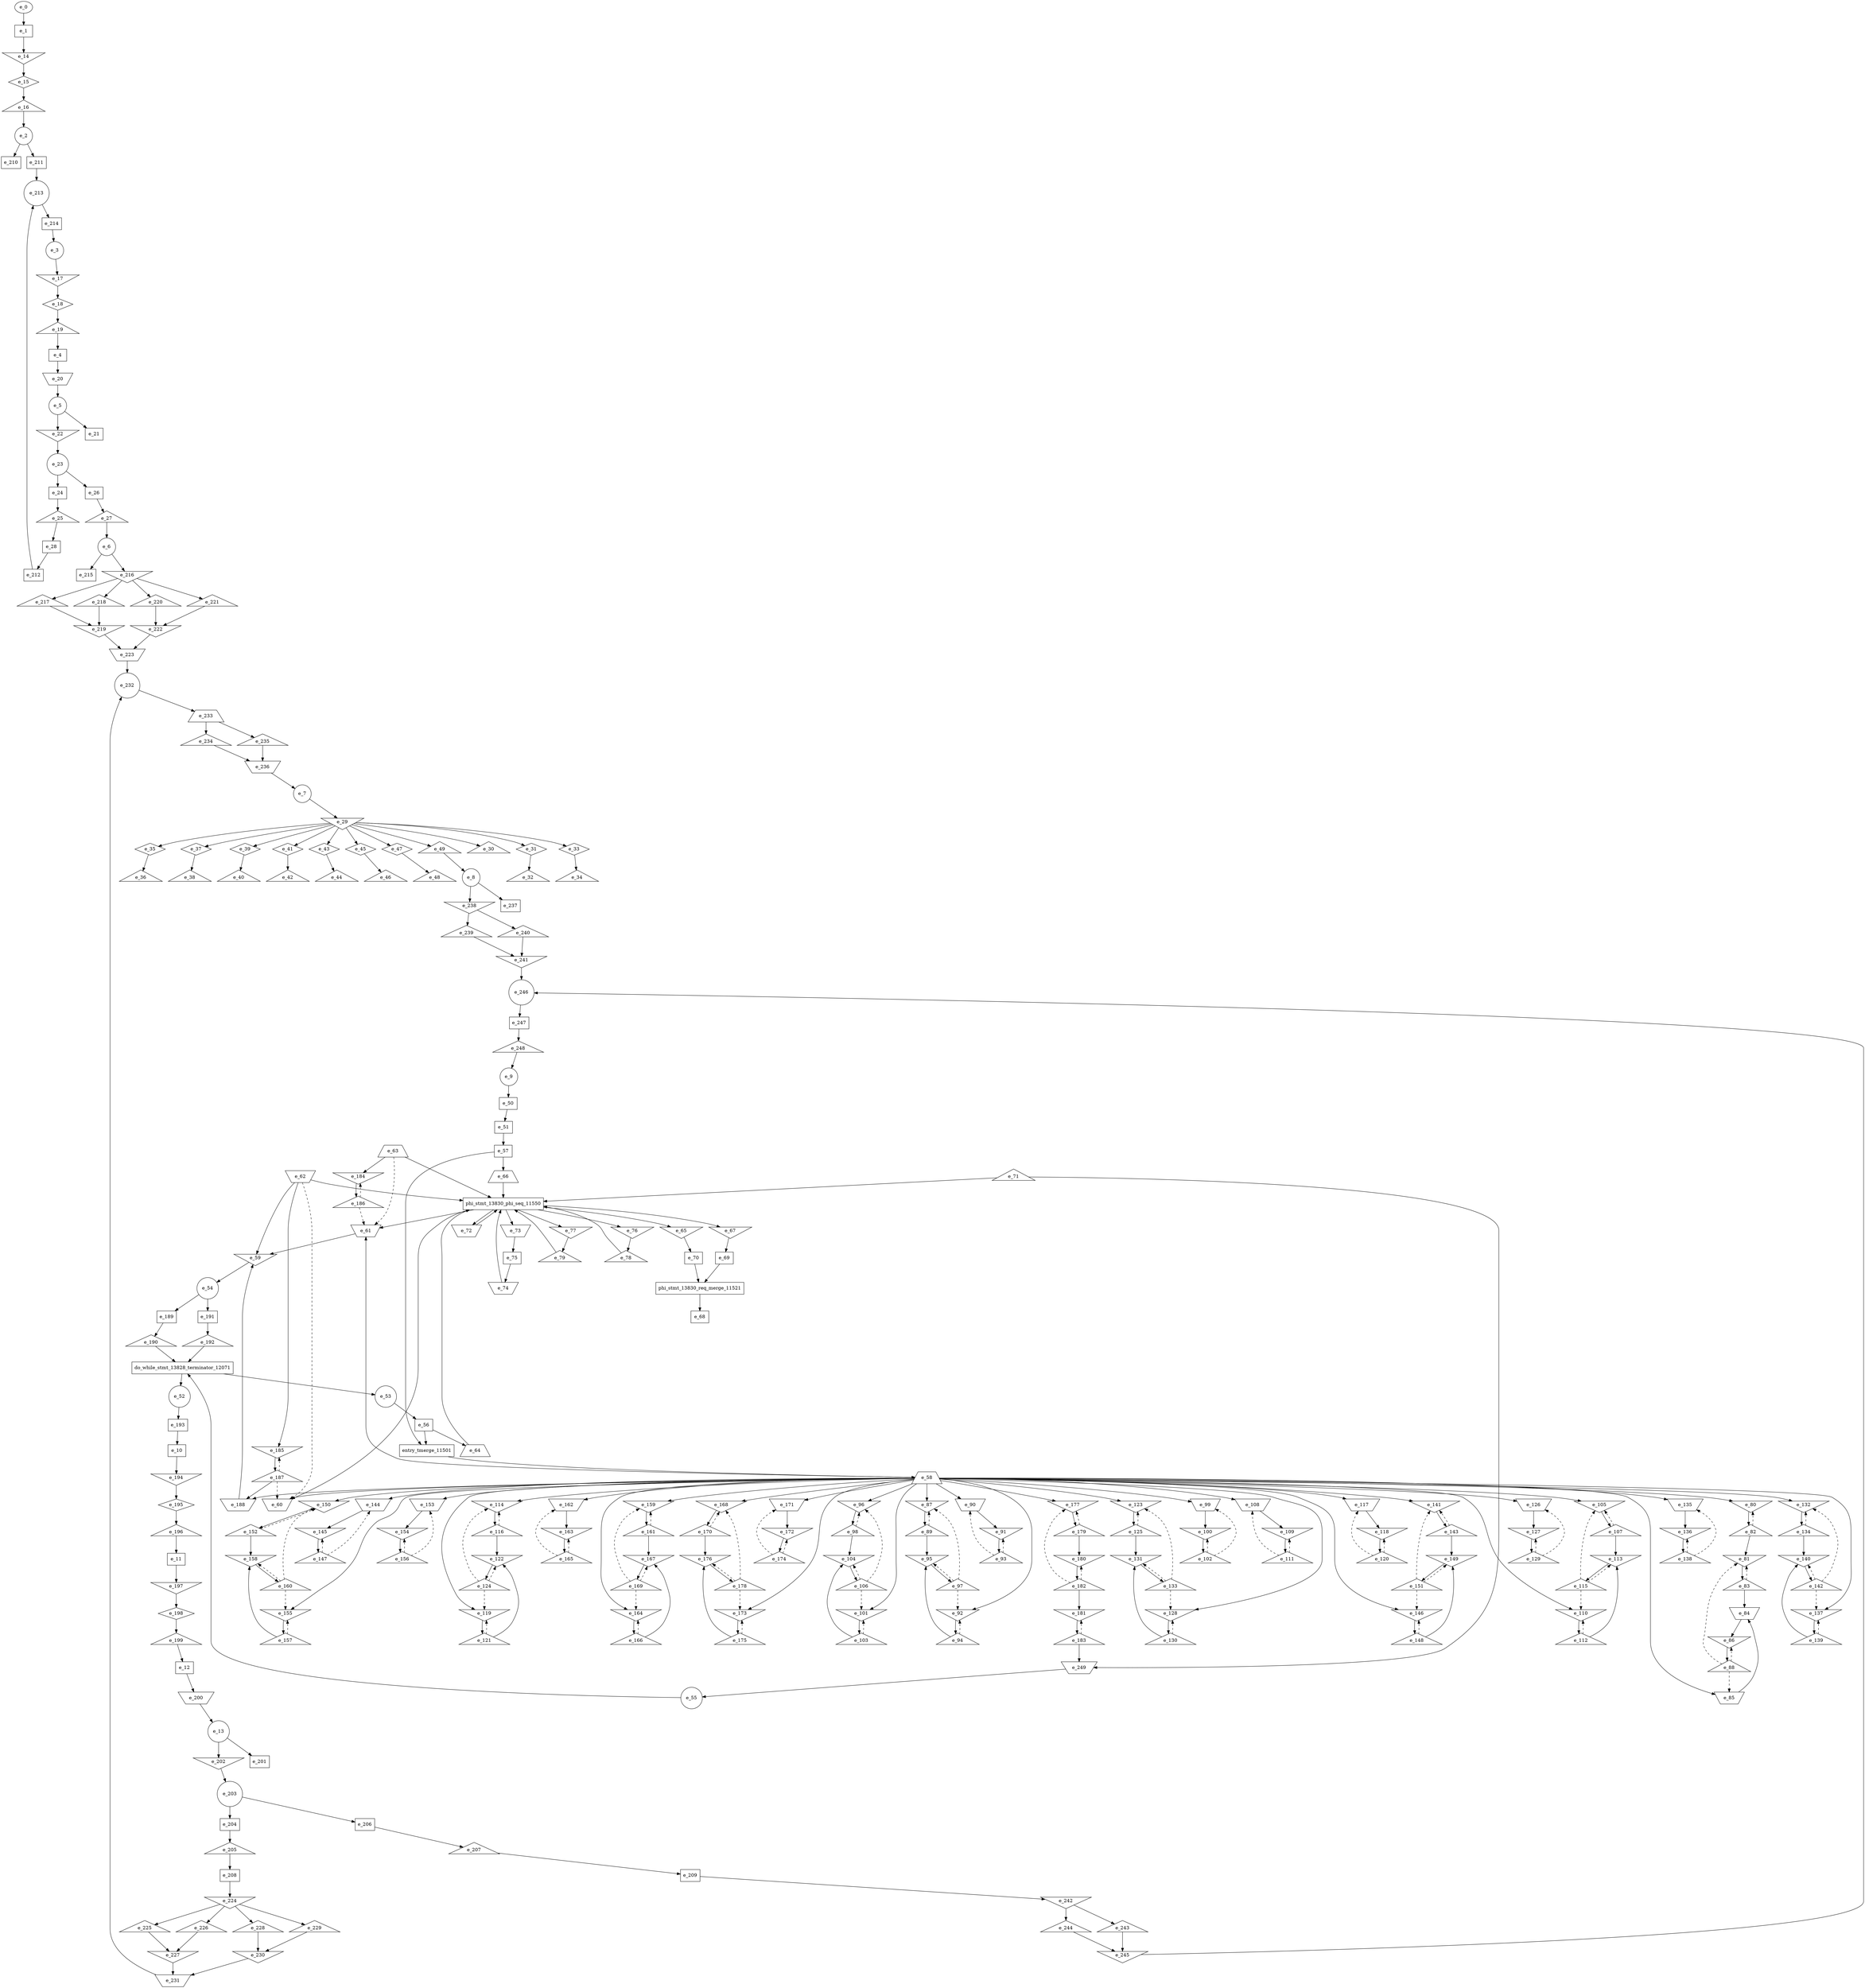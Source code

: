 digraph control_path {
  e_0: entry_node : n ;
  e_1 [shape = dot];
  e_2 [shape = circle];
  e_3 [shape = circle];
  e_4 [shape = dot];
  e_5 [shape = circle];
  e_6 [shape = circle];
  e_7 [shape = circle];
  e_8 [shape = circle];
  e_9 [shape = circle];
  e_10 [shape = dot];
  e_11 [shape = dot];
  e_12 [shape = dot];
  e_13 [shape = circle];
  e_14 [shape = invtriangle];
  e_15 [shape = diamond];
  e_16 [shape = triangle];
  e_17 [shape = invtriangle];
  e_18 [shape = diamond];
  e_19 [shape = triangle];
  e_20 [shape = invtrapezium];
  e_21 [shape = dot];
  e_22 [shape = invtriangle];
  e_23 [shape = circle];
  e_24 [shape = dot];
  e_25 [shape = triangle];
  e_26 [shape = dot];
  e_27 [shape = triangle];
  e_28 [shape = dot];
  e_29 [shape = invtriangle];
  e_30 [shape = triangle];
  e_31 [shape = diamond];
  e_32 [shape = triangle];
  e_33 [shape = diamond];
  e_34 [shape = triangle];
  e_35 [shape = diamond];
  e_36 [shape = triangle];
  e_37 [shape = diamond];
  e_38 [shape = triangle];
  e_39 [shape = diamond];
  e_40 [shape = triangle];
  e_41 [shape = diamond];
  e_42 [shape = triangle];
  e_43 [shape = diamond];
  e_44 [shape = triangle];
  e_45 [shape = diamond];
  e_46 [shape = triangle];
  e_47 [shape = diamond];
  e_48 [shape = triangle];
  e_49 [shape = triangle];
  e_50 [shape = dot];
  e_51 [shape = dot];
  e_52 [shape = circle];
  e_53 [shape = circle];
  e_54 [shape = circle];
  e_55 [shape = circle];
  e_56 [shape = dot];
  e_57 [shape = dot];
  e_58 [shape = trapezium];
  e_59 [shape = invtriangle];
  e_60 [shape = invtrapezium];
  e_61 [shape = invtrapezium];
  e_62 [shape = invtrapezium];
  e_63 [shape = trapezium];
  e_64 [shape = trapezium];
  e_65 [shape = invtriangle];
  e_66 [shape = trapezium];
  e_67 [shape = invtriangle];
  e_68 [shape = dot];
  e_69 [shape = dot];
  e_70 [shape = dot];
  e_71 [shape = triangle];
  e_72 [shape = invtrapezium];
  e_73 [shape = invtrapezium];
  e_74 [shape = invtrapezium];
  e_75 [shape = dot];
  e_76 [shape = invtriangle];
  e_77 [shape = invtriangle];
  e_78 [shape = triangle];
  e_79 [shape = triangle];
  e_80 [shape = invtriangle];
  e_81 [shape = invtriangle];
  e_82 [shape = triangle];
  e_83 [shape = triangle];
  e_84 [shape = invtrapezium];
  e_85 [shape = invtrapezium];
  e_86 [shape = invtriangle];
  e_87 [shape = invtriangle];
  e_88 [shape = triangle];
  e_89 [shape = triangle];
  e_90 [shape = invtrapezium];
  e_91 [shape = invtriangle];
  e_92 [shape = invtriangle];
  e_93 [shape = triangle];
  e_94 [shape = triangle];
  e_95 [shape = invtriangle];
  e_96 [shape = invtriangle];
  e_97 [shape = triangle];
  e_98 [shape = triangle];
  e_99 [shape = invtrapezium];
  e_100 [shape = invtriangle];
  e_101 [shape = invtriangle];
  e_102 [shape = triangle];
  e_103 [shape = triangle];
  e_104 [shape = invtriangle];
  e_105 [shape = invtriangle];
  e_106 [shape = triangle];
  e_107 [shape = triangle];
  e_108 [shape = invtrapezium];
  e_109 [shape = invtriangle];
  e_110 [shape = invtriangle];
  e_111 [shape = triangle];
  e_112 [shape = triangle];
  e_113 [shape = invtriangle];
  e_114 [shape = invtriangle];
  e_115 [shape = triangle];
  e_116 [shape = triangle];
  e_117 [shape = invtrapezium];
  e_118 [shape = invtriangle];
  e_119 [shape = invtriangle];
  e_120 [shape = triangle];
  e_121 [shape = triangle];
  e_122 [shape = invtriangle];
  e_123 [shape = invtriangle];
  e_124 [shape = triangle];
  e_125 [shape = triangle];
  e_126 [shape = invtrapezium];
  e_127 [shape = invtriangle];
  e_128 [shape = invtriangle];
  e_129 [shape = triangle];
  e_130 [shape = triangle];
  e_131 [shape = invtriangle];
  e_132 [shape = invtriangle];
  e_133 [shape = triangle];
  e_134 [shape = triangle];
  e_135 [shape = invtrapezium];
  e_136 [shape = invtriangle];
  e_137 [shape = invtriangle];
  e_138 [shape = triangle];
  e_139 [shape = triangle];
  e_140 [shape = invtriangle];
  e_141 [shape = invtriangle];
  e_142 [shape = triangle];
  e_143 [shape = triangle];
  e_144 [shape = invtrapezium];
  e_145 [shape = invtriangle];
  e_146 [shape = invtriangle];
  e_147 [shape = triangle];
  e_148 [shape = triangle];
  e_149 [shape = invtriangle];
  e_150 [shape = invtriangle];
  e_151 [shape = triangle];
  e_152 [shape = triangle];
  e_153 [shape = invtrapezium];
  e_154 [shape = invtriangle];
  e_155 [shape = invtriangle];
  e_156 [shape = triangle];
  e_157 [shape = triangle];
  e_158 [shape = invtriangle];
  e_159 [shape = invtriangle];
  e_160 [shape = triangle];
  e_161 [shape = triangle];
  e_162 [shape = invtrapezium];
  e_163 [shape = invtriangle];
  e_164 [shape = invtriangle];
  e_165 [shape = triangle];
  e_166 [shape = triangle];
  e_167 [shape = invtriangle];
  e_168 [shape = invtriangle];
  e_169 [shape = triangle];
  e_170 [shape = triangle];
  e_171 [shape = invtrapezium];
  e_172 [shape = invtriangle];
  e_173 [shape = invtriangle];
  e_174 [shape = triangle];
  e_175 [shape = triangle];
  e_176 [shape = invtriangle];
  e_177 [shape = invtriangle];
  e_178 [shape = triangle];
  e_179 [shape = triangle];
  e_180 [shape = invtriangle];
  e_181 [shape = invtriangle];
  e_182 [shape = triangle];
  e_183 [shape = triangle];
  e_184 [shape = invtriangle];
  e_185 [shape = invtriangle];
  e_186 [shape = triangle];
  e_187 [shape = triangle];
  e_188 [shape = invtrapezium];
  e_189 [shape = dot];
  e_190 [shape = triangle];
  e_191 [shape = dot];
  e_192 [shape = triangle];
  e_193 [shape = dot];
  e_194 [shape = invtriangle];
  e_195 [shape = diamond];
  e_196 [shape = triangle];
  e_197 [shape = invtriangle];
  e_198 [shape = diamond];
  e_199 [shape = triangle];
  e_200 [shape = invtrapezium];
  e_201 [shape = dot];
  e_202 [shape = invtriangle];
  e_203 [shape = circle];
  e_204 [shape = dot];
  e_205 [shape = triangle];
  e_206 [shape = dot];
  e_207 [shape = triangle];
  e_208 [shape = dot];
  e_209 [shape = dot];
  e_210 [shape = dot];
  e_211 [shape = dot];
  e_212 [shape = dot];
  e_213 [shape = circle];
  e_214 [shape = dot];
  e_215 [shape = dot];
  e_216 [shape = invtriangle];
  e_217 [shape = triangle];
  e_218 [shape = triangle];
  e_219 [shape = invtriangle];
  e_220 [shape = triangle];
  e_221 [shape = triangle];
  e_222 [shape = invtriangle];
  e_223 [shape = invtrapezium];
  e_224 [shape = invtriangle];
  e_225 [shape = triangle];
  e_226 [shape = triangle];
  e_227 [shape = invtriangle];
  e_228 [shape = triangle];
  e_229 [shape = triangle];
  e_230 [shape = invtriangle];
  e_231 [shape = invtrapezium];
  e_232 [shape = circle];
  e_233 [shape = trapezium];
  e_234 [shape = triangle];
  e_235 [shape = triangle];
  e_236 [shape = invtrapezium];
  e_237 [shape = dot];
  e_238 [shape = invtriangle];
  e_239 [shape = triangle];
  e_240 [shape = triangle];
  e_241 [shape = invtriangle];
  e_242 [shape = invtriangle];
  e_243 [shape = triangle];
  e_244 [shape = triangle];
  e_245 [shape = invtriangle];
  e_246 [shape = circle];
  e_247 [shape = dot];
  e_248 [shape = triangle];
  e_249 [shape = invtrapezium];
  e_0 -> e_1;
  e_16 -> e_2;
  e_214 -> e_3;
  e_19 -> e_4;
  e_20 -> e_5;
  e_27 -> e_6;
  e_236 -> e_7;
  e_49 -> e_8;
  e_248 -> e_9;
  e_193 -> e_10;
  e_196 -> e_11;
  e_199 -> e_12;
  e_200 -> e_13;
  e_1 -> e_14;
  e_14 -> e_15;
  e_15 -> e_16;
  e_3 -> e_17;
  e_17 -> e_18;
  e_18 -> e_19;
  e_4 -> e_20;
  e_5 -> e_21;
  e_5 -> e_22;
  e_22 -> e_23;
  e_23 -> e_24;
  e_24 -> e_25;
  e_23 -> e_26;
  e_26 -> e_27;
  e_25 -> e_28;
  e_7 -> e_29;
  e_29 -> e_30;
  e_29 -> e_31;
  e_31 -> e_32;
  e_29 -> e_33;
  e_33 -> e_34;
  e_29 -> e_35;
  e_35 -> e_36;
  e_29 -> e_37;
  e_37 -> e_38;
  e_29 -> e_39;
  e_39 -> e_40;
  e_29 -> e_41;
  e_41 -> e_42;
  e_29 -> e_43;
  e_43 -> e_44;
  e_29 -> e_45;
  e_45 -> e_46;
  e_29 -> e_47;
  e_47 -> e_48;
  e_29 -> e_49;
  e_9 -> e_50;
  e_50 -> e_51;
  e_59 -> e_54;
  e_249 -> e_55;
  e_53 -> e_56;
  e_51 -> e_57;
  e_188 -> e_59;
  e_61 -> e_59;
  e_62 -> e_59;
  e_58 -> e_60;
  e_187 -> e_60[style = dashed];
  e_62 -> e_60[style = dashed];
  e_58 -> e_61;
  e_186 -> e_61[style = dashed];
  e_63 -> e_61[style = dashed];
  e_56 -> e_64;
  e_57 -> e_66;
  e_67 -> e_69;
  e_65 -> e_70;
  e_75 -> e_74;
  e_73 -> e_75;
  e_76 -> e_78;
  e_77 -> e_79;
  e_58 -> e_80;
  e_82 -> e_80[style = dashed];
  e_82 -> e_81;
  e_83 -> e_81[style = dashed];
  e_88 -> e_81[style = dashed];
  e_80 -> e_82;
  e_81 -> e_83;
  e_83 -> e_84;
  e_85 -> e_84;
  e_58 -> e_85;
  e_88 -> e_85[style = dashed];
  e_84 -> e_86;
  e_88 -> e_86[style = dashed];
  e_58 -> e_87;
  e_89 -> e_87[style = dashed];
  e_97 -> e_87[style = dashed];
  e_86 -> e_88;
  e_87 -> e_89;
  e_58 -> e_90;
  e_93 -> e_90[style = dashed];
  e_90 -> e_91;
  e_93 -> e_91[style = dashed];
  e_58 -> e_92;
  e_94 -> e_92[style = dashed];
  e_97 -> e_92[style = dashed];
  e_91 -> e_93;
  e_92 -> e_94;
  e_89 -> e_95;
  e_94 -> e_95;
  e_97 -> e_95[style = dashed];
  e_58 -> e_96;
  e_98 -> e_96[style = dashed];
  e_106 -> e_96[style = dashed];
  e_95 -> e_97;
  e_96 -> e_98;
  e_58 -> e_99;
  e_102 -> e_99[style = dashed];
  e_99 -> e_100;
  e_102 -> e_100[style = dashed];
  e_58 -> e_101;
  e_103 -> e_101[style = dashed];
  e_106 -> e_101[style = dashed];
  e_100 -> e_102;
  e_101 -> e_103;
  e_98 -> e_104;
  e_103 -> e_104;
  e_106 -> e_104[style = dashed];
  e_58 -> e_105;
  e_107 -> e_105[style = dashed];
  e_115 -> e_105[style = dashed];
  e_104 -> e_106;
  e_105 -> e_107;
  e_58 -> e_108;
  e_111 -> e_108[style = dashed];
  e_108 -> e_109;
  e_111 -> e_109[style = dashed];
  e_58 -> e_110;
  e_112 -> e_110[style = dashed];
  e_115 -> e_110[style = dashed];
  e_109 -> e_111;
  e_110 -> e_112;
  e_107 -> e_113;
  e_112 -> e_113;
  e_115 -> e_113[style = dashed];
  e_58 -> e_114;
  e_116 -> e_114[style = dashed];
  e_124 -> e_114[style = dashed];
  e_113 -> e_115;
  e_114 -> e_116;
  e_58 -> e_117;
  e_120 -> e_117[style = dashed];
  e_117 -> e_118;
  e_120 -> e_118[style = dashed];
  e_58 -> e_119;
  e_121 -> e_119[style = dashed];
  e_124 -> e_119[style = dashed];
  e_118 -> e_120;
  e_119 -> e_121;
  e_116 -> e_122;
  e_121 -> e_122;
  e_124 -> e_122[style = dashed];
  e_58 -> e_123;
  e_125 -> e_123[style = dashed];
  e_133 -> e_123[style = dashed];
  e_122 -> e_124;
  e_123 -> e_125;
  e_58 -> e_126;
  e_129 -> e_126[style = dashed];
  e_126 -> e_127;
  e_129 -> e_127[style = dashed];
  e_58 -> e_128;
  e_130 -> e_128[style = dashed];
  e_133 -> e_128[style = dashed];
  e_127 -> e_129;
  e_128 -> e_130;
  e_125 -> e_131;
  e_130 -> e_131;
  e_133 -> e_131[style = dashed];
  e_58 -> e_132;
  e_134 -> e_132[style = dashed];
  e_142 -> e_132[style = dashed];
  e_131 -> e_133;
  e_132 -> e_134;
  e_58 -> e_135;
  e_138 -> e_135[style = dashed];
  e_135 -> e_136;
  e_138 -> e_136[style = dashed];
  e_58 -> e_137;
  e_139 -> e_137[style = dashed];
  e_142 -> e_137[style = dashed];
  e_136 -> e_138;
  e_137 -> e_139;
  e_134 -> e_140;
  e_139 -> e_140;
  e_142 -> e_140[style = dashed];
  e_58 -> e_141;
  e_151 -> e_141[style = dashed];
  e_143 -> e_141[style = dashed];
  e_140 -> e_142;
  e_141 -> e_143;
  e_58 -> e_144;
  e_147 -> e_144[style = dashed];
  e_144 -> e_145;
  e_147 -> e_145[style = dashed];
  e_58 -> e_146;
  e_151 -> e_146[style = dashed];
  e_148 -> e_146[style = dashed];
  e_145 -> e_147;
  e_146 -> e_148;
  e_143 -> e_149;
  e_148 -> e_149;
  e_151 -> e_149[style = dashed];
  e_58 -> e_150;
  e_152 -> e_150[style = dashed];
  e_160 -> e_150[style = dashed];
  e_149 -> e_151;
  e_150 -> e_152;
  e_58 -> e_153;
  e_156 -> e_153[style = dashed];
  e_153 -> e_154;
  e_156 -> e_154[style = dashed];
  e_58 -> e_155;
  e_157 -> e_155[style = dashed];
  e_160 -> e_155[style = dashed];
  e_154 -> e_156;
  e_155 -> e_157;
  e_152 -> e_158;
  e_157 -> e_158;
  e_160 -> e_158[style = dashed];
  e_58 -> e_159;
  e_161 -> e_159[style = dashed];
  e_169 -> e_159[style = dashed];
  e_158 -> e_160;
  e_159 -> e_161;
  e_58 -> e_162;
  e_165 -> e_162[style = dashed];
  e_162 -> e_163;
  e_165 -> e_163[style = dashed];
  e_58 -> e_164;
  e_166 -> e_164[style = dashed];
  e_169 -> e_164[style = dashed];
  e_163 -> e_165;
  e_164 -> e_166;
  e_161 -> e_167;
  e_166 -> e_167;
  e_169 -> e_167[style = dashed];
  e_58 -> e_168;
  e_170 -> e_168[style = dashed];
  e_178 -> e_168[style = dashed];
  e_167 -> e_169;
  e_168 -> e_170;
  e_58 -> e_171;
  e_174 -> e_171[style = dashed];
  e_171 -> e_172;
  e_174 -> e_172[style = dashed];
  e_58 -> e_173;
  e_175 -> e_173[style = dashed];
  e_178 -> e_173[style = dashed];
  e_172 -> e_174;
  e_173 -> e_175;
  e_170 -> e_176;
  e_175 -> e_176;
  e_178 -> e_176[style = dashed];
  e_58 -> e_177;
  e_179 -> e_177[style = dashed];
  e_182 -> e_177[style = dashed];
  e_176 -> e_178;
  e_177 -> e_179;
  e_179 -> e_180;
  e_182 -> e_180[style = dashed];
  e_182 -> e_181;
  e_183 -> e_181[style = dashed];
  e_180 -> e_182;
  e_181 -> e_183;
  e_63 -> e_184;
  e_186 -> e_184[style = dashed];
  e_62 -> e_185;
  e_187 -> e_185[style = dashed];
  e_184 -> e_186;
  e_185 -> e_187;
  e_187 -> e_188;
  e_58 -> e_188;
  e_54 -> e_189;
  e_189 -> e_190;
  e_54 -> e_191;
  e_191 -> e_192;
  e_52 -> e_193;
  e_10 -> e_194;
  e_194 -> e_195;
  e_195 -> e_196;
  e_11 -> e_197;
  e_197 -> e_198;
  e_198 -> e_199;
  e_12 -> e_200;
  e_13 -> e_201;
  e_13 -> e_202;
  e_202 -> e_203;
  e_203 -> e_204;
  e_204 -> e_205;
  e_203 -> e_206;
  e_206 -> e_207;
  e_205 -> e_208;
  e_207 -> e_209;
  e_2 -> e_210;
  e_2 -> e_211;
  e_28 -> e_212;
  e_211 -> e_213;
  e_212 -> e_213;
  e_213 -> e_214;
  e_6 -> e_215;
  e_6 -> e_216;
  e_216 -> e_217;
  e_216 -> e_218;
  e_217 -> e_219;
  e_218 -> e_219;
  e_216 -> e_220;
  e_216 -> e_221;
  e_220 -> e_222;
  e_221 -> e_222;
  e_219 -> e_223;
  e_222 -> e_223;
  e_208 -> e_224;
  e_224 -> e_225;
  e_224 -> e_226;
  e_225 -> e_227;
  e_226 -> e_227;
  e_224 -> e_228;
  e_224 -> e_229;
  e_228 -> e_230;
  e_229 -> e_230;
  e_227 -> e_231;
  e_230 -> e_231;
  e_223 -> e_232;
  e_231 -> e_232;
  e_232 -> e_233;
  e_233 -> e_234;
  e_233 -> e_235;
  e_234 -> e_236;
  e_235 -> e_236;
  e_8 -> e_237;
  e_8 -> e_238;
  e_238 -> e_239;
  e_238 -> e_240;
  e_239 -> e_241;
  e_240 -> e_241;
  e_209 -> e_242;
  e_242 -> e_243;
  e_242 -> e_244;
  e_243 -> e_245;
  e_244 -> e_245;
  e_241 -> e_246;
  e_245 -> e_246;
  e_246 -> e_247;
  e_247 -> e_248;
  e_183 -> e_249;
  e_71 -> e_249;
  do_while_stmt_13828_terminator_12071 [shape=rectangle];
e_55 -> do_while_stmt_13828_terminator_12071;
e_192 -> do_while_stmt_13828_terminator_12071;
e_190 -> do_while_stmt_13828_terminator_12071;
do_while_stmt_13828_terminator_12071 -> e_53;
do_while_stmt_13828_terminator_12071 -> e_52;
  phi_stmt_13830_phi_seq_11550 [shape=rectangle];
e_66 -> phi_stmt_13830_phi_seq_11550;
phi_stmt_13830_phi_seq_11550 -> e_72;
phi_stmt_13830_phi_seq_11550 -> e_73;
phi_stmt_13830_phi_seq_11550 -> e_67;
e_72 -> phi_stmt_13830_phi_seq_11550;
e_74 -> phi_stmt_13830_phi_seq_11550;
e_64 -> phi_stmt_13830_phi_seq_11550;
phi_stmt_13830_phi_seq_11550 -> e_76;
phi_stmt_13830_phi_seq_11550 -> e_77;
phi_stmt_13830_phi_seq_11550 -> e_65;
e_78 -> phi_stmt_13830_phi_seq_11550;
e_79 -> phi_stmt_13830_phi_seq_11550;
e_62 -> phi_stmt_13830_phi_seq_11550;
e_63 -> phi_stmt_13830_phi_seq_11550;
phi_stmt_13830_phi_seq_11550 -> e_60;
phi_stmt_13830_phi_seq_11550 -> e_61;
e_71 -> phi_stmt_13830_phi_seq_11550;
entry_tmerge_11501 [shape = rectangle]; 
e_56 -> entry_tmerge_11501;
e_57 -> entry_tmerge_11501;
entry_tmerge_11501 -> e_58;
phi_stmt_13830_req_merge_11521 [shape = rectangle]; 
e_69 -> phi_stmt_13830_req_merge_11521;
e_70 -> phi_stmt_13830_req_merge_11521;
phi_stmt_13830_req_merge_11521 -> e_68;
}
